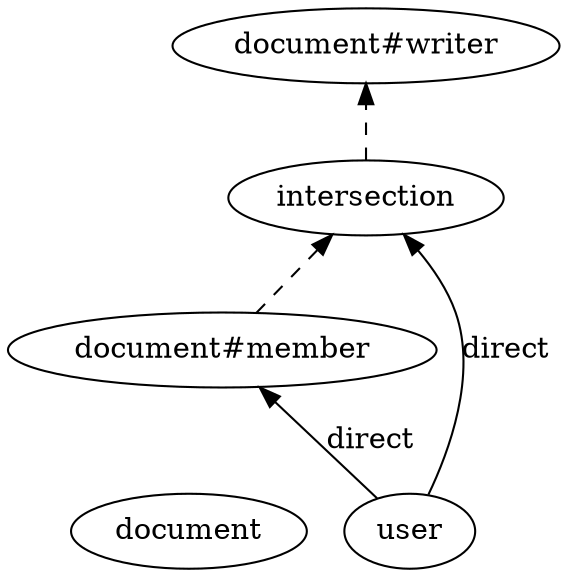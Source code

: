 digraph {
graph [
rankdir=BT
];

// Node definitions.
0 [label=document];
1 [label="document#member"];
2 [label=user];
3 [label="document#writer"];
4 [label=intersection];

// Edge definitions.
1 -> 4 [style=dashed];
2 -> 1 [label=direct];
2 -> 4 [label=direct];
4 -> 3 [style=dashed];
}
